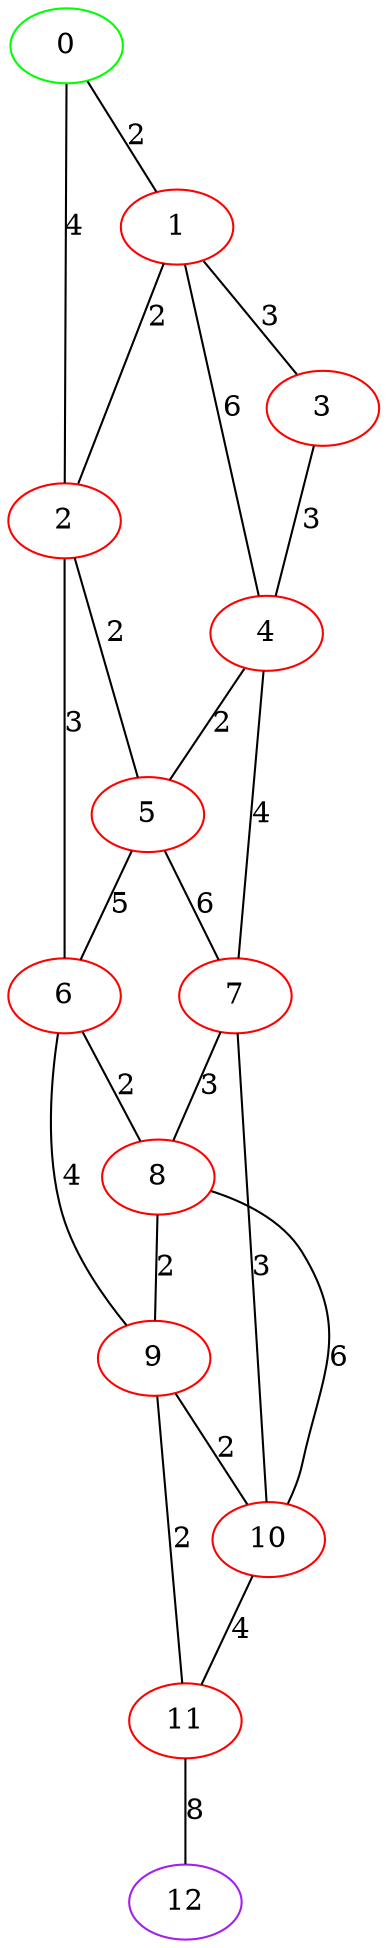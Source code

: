 graph "" {
0 [color=green, weight=2];
1 [color=red, weight=1];
2 [color=red, weight=1];
3 [color=red, weight=1];
4 [color=red, weight=1];
5 [color=red, weight=1];
6 [color=red, weight=1];
7 [color=red, weight=1];
8 [color=red, weight=1];
9 [color=red, weight=1];
10 [color=red, weight=1];
11 [color=red, weight=1];
12 [color=purple, weight=4];
0 -- 1  [key=0, label=2];
0 -- 2  [key=0, label=4];
1 -- 2  [key=0, label=2];
1 -- 3  [key=0, label=3];
1 -- 4  [key=0, label=6];
2 -- 5  [key=0, label=2];
2 -- 6  [key=0, label=3];
3 -- 4  [key=0, label=3];
4 -- 5  [key=0, label=2];
4 -- 7  [key=0, label=4];
5 -- 6  [key=0, label=5];
5 -- 7  [key=0, label=6];
6 -- 8  [key=0, label=2];
6 -- 9  [key=0, label=4];
7 -- 8  [key=0, label=3];
7 -- 10  [key=0, label=3];
8 -- 9  [key=0, label=2];
8 -- 10  [key=0, label=6];
9 -- 10  [key=0, label=2];
9 -- 11  [key=0, label=2];
10 -- 11  [key=0, label=4];
11 -- 12  [key=0, label=8];
}
